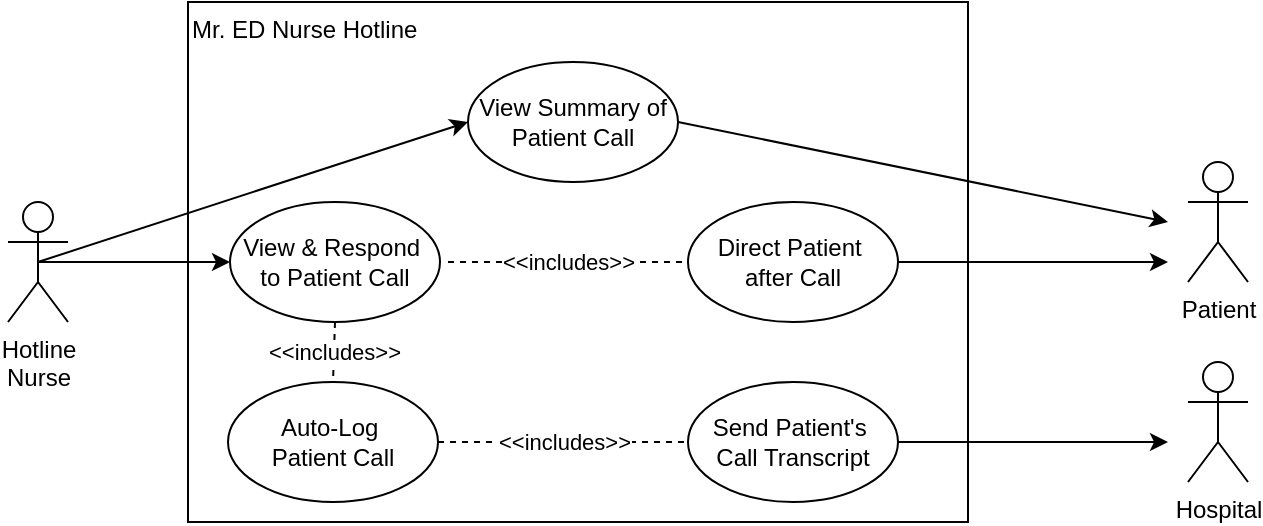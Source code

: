 <mxfile version="24.7.16">
  <diagram name="Page-1" id="rmFP2wXDVYkHg5Yxyf7J">
    <mxGraphModel dx="794" dy="412" grid="1" gridSize="10" guides="1" tooltips="1" connect="1" arrows="1" fold="1" page="1" pageScale="1" pageWidth="850" pageHeight="1100" math="0" shadow="0">
      <root>
        <mxCell id="0" />
        <mxCell id="1" parent="0" />
        <mxCell id="lskfsVLSXJnKaLs_SEhu-23" value="Mr. ED Nurse Hotline&lt;div&gt;&lt;br&gt;&lt;/div&gt;" style="rounded=0;whiteSpace=wrap;html=1;fillColor=none;align=left;verticalAlign=top;" parent="1" vertex="1">
          <mxGeometry x="190" y="60" width="390" height="260" as="geometry" />
        </mxCell>
        <mxCell id="lskfsVLSXJnKaLs_SEhu-1" value="Hotline&lt;div&gt;&lt;span style=&quot;background-color: initial;&quot;&gt;Nurse&lt;/span&gt;&lt;/div&gt;" style="shape=umlActor;verticalLabelPosition=bottom;verticalAlign=top;html=1;outlineConnect=0;align=center;" parent="1" vertex="1">
          <mxGeometry x="100" y="160" width="30" height="60" as="geometry" />
        </mxCell>
        <mxCell id="lskfsVLSXJnKaLs_SEhu-3" value="View &amp;amp; Respond&amp;nbsp;&lt;div&gt;to Patient Call&lt;/div&gt;" style="ellipse;whiteSpace=wrap;html=1;aspect=fixed;" parent="1" vertex="1">
          <mxGeometry x="211" y="160" width="105" height="60" as="geometry" />
        </mxCell>
        <mxCell id="lskfsVLSXJnKaLs_SEhu-4" value="View Summary of Patient Call" style="ellipse;whiteSpace=wrap;html=1;aspect=fixed;" parent="1" vertex="1">
          <mxGeometry x="330" y="90" width="105" height="60" as="geometry" />
        </mxCell>
        <mxCell id="lskfsVLSXJnKaLs_SEhu-5" value="Auto-Log&amp;nbsp;&lt;br&gt;Patient Call" style="ellipse;whiteSpace=wrap;html=1;aspect=fixed;" parent="1" vertex="1">
          <mxGeometry x="210" y="250" width="105" height="60" as="geometry" />
        </mxCell>
        <mxCell id="lskfsVLSXJnKaLs_SEhu-6" value="Send Patient&#39;s&amp;nbsp;&lt;div&gt;Call Transcript&lt;/div&gt;" style="ellipse;whiteSpace=wrap;html=1;" parent="1" vertex="1">
          <mxGeometry x="440" y="250" width="105" height="60" as="geometry" />
        </mxCell>
        <mxCell id="lskfsVLSXJnKaLs_SEhu-7" value="&lt;div&gt;Direct Patient&amp;nbsp;&lt;/div&gt;&lt;div&gt;after Call&lt;/div&gt;" style="ellipse;whiteSpace=wrap;html=1;aspect=fixed;" parent="1" vertex="1">
          <mxGeometry x="440" y="160" width="105" height="60" as="geometry" />
        </mxCell>
        <mxCell id="lskfsVLSXJnKaLs_SEhu-9" value="" style="endArrow=classic;html=1;rounded=0;entryX=0;entryY=0.5;entryDx=0;entryDy=0;exitX=0.5;exitY=0.5;exitDx=0;exitDy=0;exitPerimeter=0;textOpacity=0;" parent="1" source="lskfsVLSXJnKaLs_SEhu-1" target="lskfsVLSXJnKaLs_SEhu-3" edge="1">
          <mxGeometry width="50" height="50" relative="1" as="geometry">
            <mxPoint x="120" y="240" as="sourcePoint" />
            <mxPoint x="170" y="190" as="targetPoint" />
          </mxGeometry>
        </mxCell>
        <mxCell id="lskfsVLSXJnKaLs_SEhu-11" value="" style="endArrow=classic;html=1;rounded=0;entryX=0;entryY=0.5;entryDx=0;entryDy=0;exitX=0.5;exitY=0.5;exitDx=0;exitDy=0;exitPerimeter=0;" parent="1" source="lskfsVLSXJnKaLs_SEhu-1" target="lskfsVLSXJnKaLs_SEhu-4" edge="1">
          <mxGeometry width="50" height="50" relative="1" as="geometry">
            <mxPoint x="120" y="250" as="sourcePoint" />
            <mxPoint x="150" y="210" as="targetPoint" />
          </mxGeometry>
        </mxCell>
        <mxCell id="lskfsVLSXJnKaLs_SEhu-18" value="&amp;lt;&amp;lt;includes&amp;gt;&amp;gt;" style="endArrow=none;dashed=1;html=1;rounded=0;entryX=0;entryY=0.5;entryDx=0;entryDy=0;exitX=1;exitY=0.5;exitDx=0;exitDy=0;" parent="1" source="lskfsVLSXJnKaLs_SEhu-5" target="lskfsVLSXJnKaLs_SEhu-6" edge="1">
          <mxGeometry width="50" height="50" relative="1" as="geometry">
            <mxPoint x="280" y="270" as="sourcePoint" />
            <mxPoint x="330" y="220" as="targetPoint" />
          </mxGeometry>
        </mxCell>
        <mxCell id="lskfsVLSXJnKaLs_SEhu-19" value="&amp;lt;&amp;lt;includes&amp;gt;&amp;gt;" style="endArrow=none;dashed=1;html=1;rounded=0;entryX=0;entryY=0.5;entryDx=0;entryDy=0;" parent="1" target="lskfsVLSXJnKaLs_SEhu-7" edge="1">
          <mxGeometry width="50" height="50" relative="1" as="geometry">
            <mxPoint x="320" y="190" as="sourcePoint" />
            <mxPoint x="418" y="119.58" as="targetPoint" />
          </mxGeometry>
        </mxCell>
        <mxCell id="lskfsVLSXJnKaLs_SEhu-25" value="&amp;lt;&amp;lt;includes&amp;gt;&amp;gt;" style="endArrow=none;dashed=1;html=1;rounded=0;entryX=0.5;entryY=0;entryDx=0;entryDy=0;exitX=0.5;exitY=1;exitDx=0;exitDy=0;" parent="1" source="lskfsVLSXJnKaLs_SEhu-3" target="lskfsVLSXJnKaLs_SEhu-5" edge="1">
          <mxGeometry width="50" height="50" relative="1" as="geometry">
            <mxPoint x="325" y="130" as="sourcePoint" />
            <mxPoint x="430" y="130" as="targetPoint" />
          </mxGeometry>
        </mxCell>
        <mxCell id="lskfsVLSXJnKaLs_SEhu-27" value="Patient" style="shape=umlActor;verticalLabelPosition=bottom;verticalAlign=top;html=1;outlineConnect=0;align=center;" parent="1" vertex="1">
          <mxGeometry x="690" y="140" width="30" height="60" as="geometry" />
        </mxCell>
        <mxCell id="lskfsVLSXJnKaLs_SEhu-33" value="" style="endArrow=classic;html=1;rounded=0;exitX=1;exitY=0.5;exitDx=0;exitDy=0;" parent="1" source="lskfsVLSXJnKaLs_SEhu-7" edge="1">
          <mxGeometry width="50" height="50" relative="1" as="geometry">
            <mxPoint x="300" y="220" as="sourcePoint" />
            <mxPoint x="680" y="190" as="targetPoint" />
          </mxGeometry>
        </mxCell>
        <mxCell id="lskfsVLSXJnKaLs_SEhu-34" value="Hospital" style="shape=umlActor;verticalLabelPosition=bottom;verticalAlign=top;html=1;outlineConnect=0;" parent="1" vertex="1">
          <mxGeometry x="690" y="240" width="30" height="60" as="geometry" />
        </mxCell>
        <mxCell id="lskfsVLSXJnKaLs_SEhu-35" value="" style="endArrow=classic;html=1;rounded=0;exitX=1;exitY=0.5;exitDx=0;exitDy=0;" parent="1" source="lskfsVLSXJnKaLs_SEhu-6" edge="1">
          <mxGeometry width="50" height="50" relative="1" as="geometry">
            <mxPoint x="430" y="170" as="sourcePoint" />
            <mxPoint x="680" y="280" as="targetPoint" />
          </mxGeometry>
        </mxCell>
        <mxCell id="lskfsVLSXJnKaLs_SEhu-43" value="" style="endArrow=classic;html=1;rounded=0;exitX=1;exitY=0.5;exitDx=0;exitDy=0;" parent="1" source="lskfsVLSXJnKaLs_SEhu-4" edge="1">
          <mxGeometry width="50" height="50" relative="1" as="geometry">
            <mxPoint x="500" y="145" as="sourcePoint" />
            <mxPoint x="680" y="170" as="targetPoint" />
          </mxGeometry>
        </mxCell>
      </root>
    </mxGraphModel>
  </diagram>
</mxfile>
